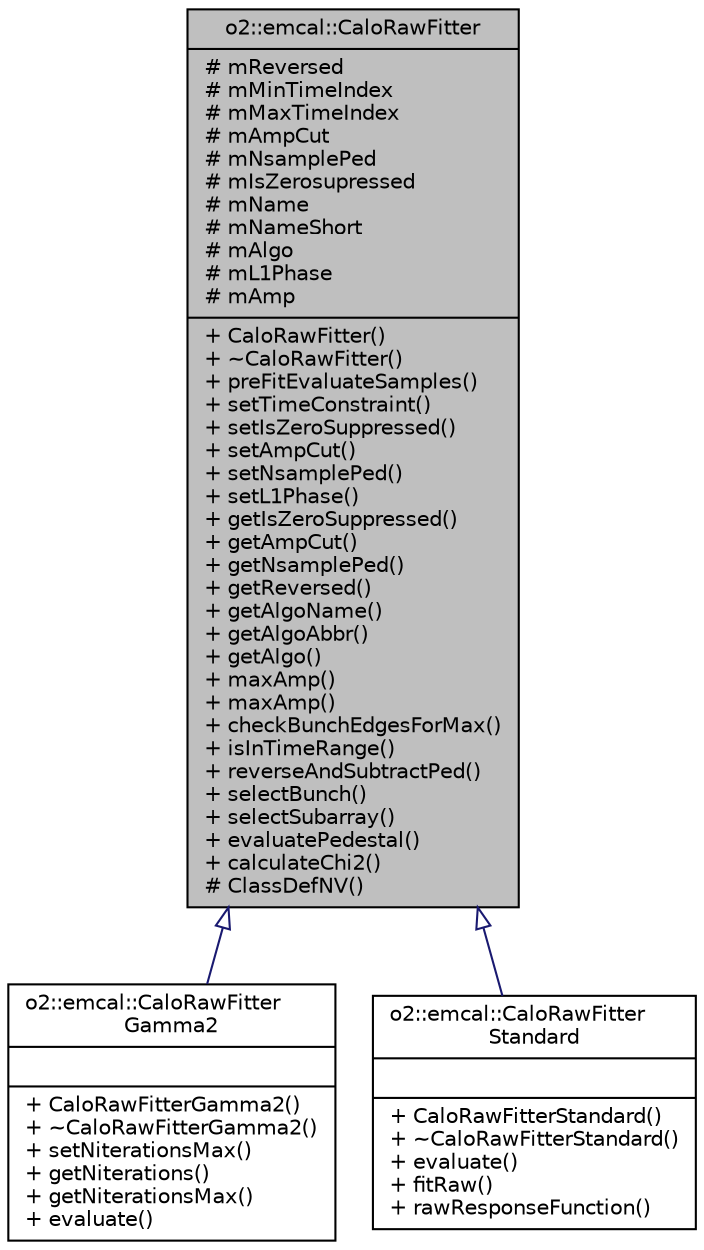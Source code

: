 digraph "o2::emcal::CaloRawFitter"
{
 // INTERACTIVE_SVG=YES
  bgcolor="transparent";
  edge [fontname="Helvetica",fontsize="10",labelfontname="Helvetica",labelfontsize="10"];
  node [fontname="Helvetica",fontsize="10",shape=record];
  Node0 [label="{o2::emcal::CaloRawFitter\n|# mReversed\l# mMinTimeIndex\l# mMaxTimeIndex\l# mAmpCut\l# mNsamplePed\l# mIsZerosupressed\l# mName\l# mNameShort\l# mAlgo\l# mL1Phase\l# mAmp\l|+ CaloRawFitter()\l+ ~CaloRawFitter()\l+ preFitEvaluateSamples()\l+ setTimeConstraint()\l+ setIsZeroSuppressed()\l+ setAmpCut()\l+ setNsamplePed()\l+ setL1Phase()\l+ getIsZeroSuppressed()\l+ getAmpCut()\l+ getNsamplePed()\l+ getReversed()\l+ getAlgoName()\l+ getAlgoAbbr()\l+ getAlgo()\l+ maxAmp()\l+ maxAmp()\l+ checkBunchEdgesForMax()\l+ isInTimeRange()\l+ reverseAndSubtractPed()\l+ selectBunch()\l+ selectSubarray()\l+ evaluatePedestal()\l+ calculateChi2()\l# ClassDefNV()\l}",height=0.2,width=0.4,color="black", fillcolor="grey75", style="filled", fontcolor="black"];
  Node0 -> Node1 [dir="back",color="midnightblue",fontsize="10",style="solid",arrowtail="onormal",fontname="Helvetica"];
  Node1 [label="{o2::emcal::CaloRawFitter\lGamma2\n||+ CaloRawFitterGamma2()\l+ ~CaloRawFitterGamma2()\l+ setNiterationsMax()\l+ getNiterations()\l+ getNiterationsMax()\l+ evaluate()\l}",height=0.2,width=0.4,color="black",URL="$d5/d31/classo2_1_1emcal_1_1CaloRawFitterGamma2.html",tooltip="Raw data fitting: Gamma-2 function. "];
  Node0 -> Node2 [dir="back",color="midnightblue",fontsize="10",style="solid",arrowtail="onormal",fontname="Helvetica"];
  Node2 [label="{o2::emcal::CaloRawFitter\lStandard\n||+ CaloRawFitterStandard()\l+ ~CaloRawFitterStandard()\l+ evaluate()\l+ fitRaw()\l+ rawResponseFunction()\l}",height=0.2,width=0.4,color="black",URL="$d7/dd6/classo2_1_1emcal_1_1CaloRawFitterStandard.html",tooltip="Raw data fitting: standard TMinuit fit. "];
}

